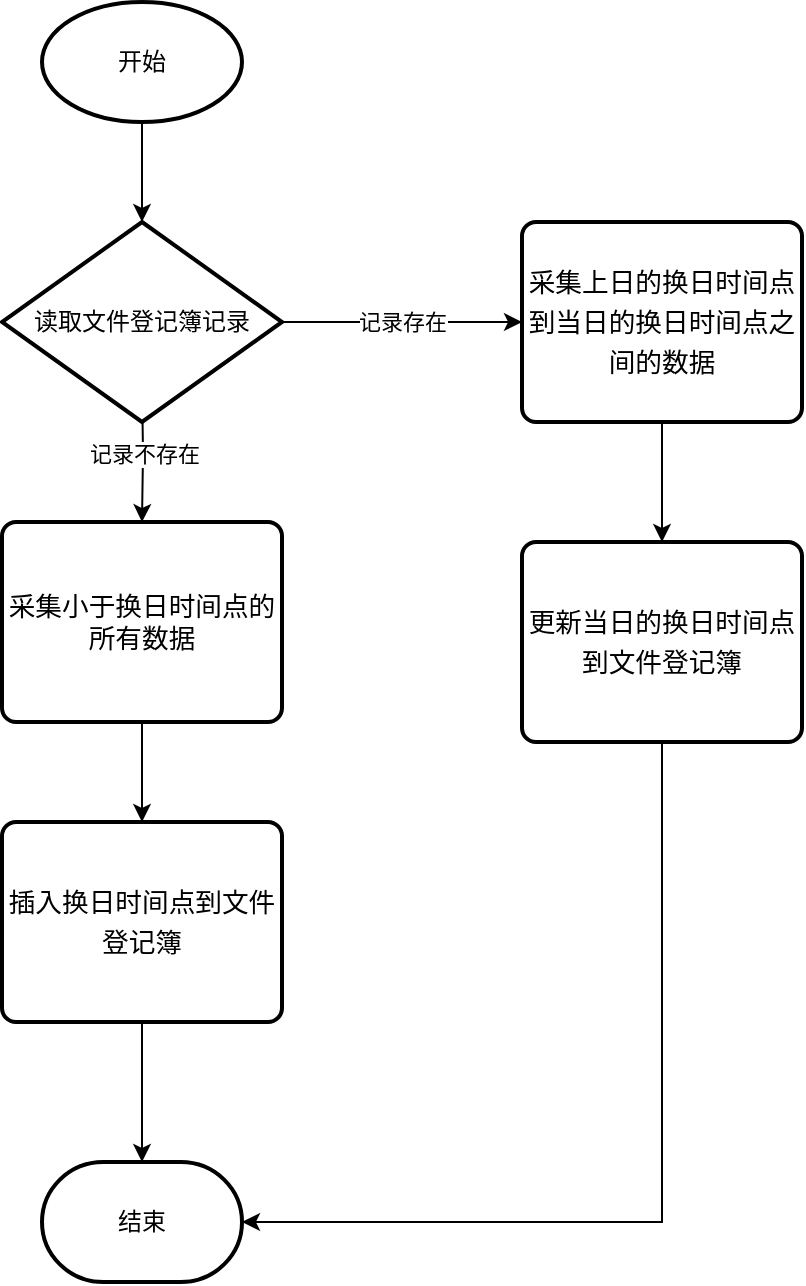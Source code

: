 <mxfile version="15.7.0" type="github">
  <diagram id="p6Qd_EzB1YArwJk_QUq4" name="Page-1">
    <mxGraphModel dx="1122" dy="794" grid="0" gridSize="10" guides="1" tooltips="1" connect="1" arrows="1" fold="1" page="1" pageScale="1" pageWidth="827" pageHeight="1169" math="0" shadow="0">
      <root>
        <mxCell id="0" />
        <mxCell id="1" parent="0" />
        <mxCell id="XtOwEMIuDdxN2I8YzNI1-2" style="edgeStyle=orthogonalEdgeStyle;rounded=0;orthogonalLoop=1;jettySize=auto;html=1;exitX=0.5;exitY=1;exitDx=0;exitDy=0;entryX=0.5;entryY=0;entryDx=0;entryDy=0;" edge="1" parent="1">
          <mxGeometry relative="1" as="geometry">
            <mxPoint x="320" y="230" as="targetPoint" />
            <mxPoint x="320" y="180" as="sourcePoint" />
          </mxGeometry>
        </mxCell>
        <mxCell id="XtOwEMIuDdxN2I8YzNI1-5" value="记录不存在" style="edgeStyle=orthogonalEdgeStyle;rounded=0;orthogonalLoop=1;jettySize=auto;html=1;exitX=0.5;exitY=1;exitDx=0;exitDy=0;entryX=0.5;entryY=0;entryDx=0;entryDy=0;" edge="1" parent="1" target="XtOwEMIuDdxN2I8YzNI1-9">
          <mxGeometry relative="1" as="geometry">
            <mxPoint x="320" y="310" as="sourcePoint" />
          </mxGeometry>
        </mxCell>
        <mxCell id="XtOwEMIuDdxN2I8YzNI1-7" value="记录存在" style="edgeStyle=orthogonalEdgeStyle;rounded=0;orthogonalLoop=1;jettySize=auto;html=1;exitX=1;exitY=0.5;exitDx=0;exitDy=0;entryX=0;entryY=0.5;entryDx=0;entryDy=0;exitPerimeter=0;" edge="1" parent="1" source="XtOwEMIuDdxN2I8YzNI1-13" target="XtOwEMIuDdxN2I8YzNI1-10">
          <mxGeometry relative="1" as="geometry">
            <mxPoint x="390" y="270" as="sourcePoint" />
            <mxPoint x="490" y="270" as="targetPoint" />
          </mxGeometry>
        </mxCell>
        <mxCell id="XtOwEMIuDdxN2I8YzNI1-12" style="edgeStyle=orthogonalEdgeStyle;rounded=0;orthogonalLoop=1;jettySize=auto;html=1;exitX=0.5;exitY=1;exitDx=0;exitDy=0;entryX=0.5;entryY=0;entryDx=0;entryDy=0;" edge="1" parent="1" source="XtOwEMIuDdxN2I8YzNI1-9" target="XtOwEMIuDdxN2I8YzNI1-11">
          <mxGeometry relative="1" as="geometry" />
        </mxCell>
        <mxCell id="XtOwEMIuDdxN2I8YzNI1-9" value="&lt;span style=&quot;font-family: &amp;#34;microsoft yahei ui&amp;#34; , sans-serif ; font-size: 13.333px&quot;&gt;采集小于换日时间点的所有数据&lt;/span&gt;" style="rounded=1;whiteSpace=wrap;html=1;absoluteArcSize=1;arcSize=14;strokeWidth=2;" vertex="1" parent="1">
          <mxGeometry x="250" y="380" width="140" height="100" as="geometry" />
        </mxCell>
        <mxCell id="XtOwEMIuDdxN2I8YzNI1-18" style="edgeStyle=orthogonalEdgeStyle;rounded=0;orthogonalLoop=1;jettySize=auto;html=1;exitX=0.5;exitY=1;exitDx=0;exitDy=0;entryX=0.5;entryY=0;entryDx=0;entryDy=0;" edge="1" parent="1" source="XtOwEMIuDdxN2I8YzNI1-10" target="XtOwEMIuDdxN2I8YzNI1-17">
          <mxGeometry relative="1" as="geometry" />
        </mxCell>
        <mxCell id="XtOwEMIuDdxN2I8YzNI1-10" value="&lt;span style=&quot;font-size: 10.0pt ; line-height: 150% ; font-family: &amp;#34;microsoft yahei ui&amp;#34; , sans-serif&quot;&gt;采集上日的换日时间点到当日的换日时间点之间的数据&lt;/span&gt;" style="rounded=1;whiteSpace=wrap;html=1;absoluteArcSize=1;arcSize=14;strokeWidth=2;" vertex="1" parent="1">
          <mxGeometry x="510" y="230" width="140" height="100" as="geometry" />
        </mxCell>
        <mxCell id="XtOwEMIuDdxN2I8YzNI1-16" style="edgeStyle=orthogonalEdgeStyle;rounded=0;orthogonalLoop=1;jettySize=auto;html=1;exitX=0.5;exitY=1;exitDx=0;exitDy=0;entryX=0.5;entryY=0;entryDx=0;entryDy=0;entryPerimeter=0;" edge="1" parent="1" source="XtOwEMIuDdxN2I8YzNI1-11" target="XtOwEMIuDdxN2I8YzNI1-15">
          <mxGeometry relative="1" as="geometry" />
        </mxCell>
        <mxCell id="XtOwEMIuDdxN2I8YzNI1-11" value="&lt;span style=&quot;font-size: 10.0pt ; line-height: 150% ; font-family: &amp;#34;microsoft yahei ui&amp;#34; , sans-serif&quot;&gt;插入换日时间点到文件登记簿&lt;/span&gt;" style="rounded=1;whiteSpace=wrap;html=1;absoluteArcSize=1;arcSize=14;strokeWidth=2;" vertex="1" parent="1">
          <mxGeometry x="250" y="530" width="140" height="100" as="geometry" />
        </mxCell>
        <mxCell id="XtOwEMIuDdxN2I8YzNI1-13" value="&lt;span&gt;读取文件登记簿记录&lt;/span&gt;" style="strokeWidth=2;html=1;shape=mxgraph.flowchart.decision;whiteSpace=wrap;" vertex="1" parent="1">
          <mxGeometry x="250" y="230" width="140" height="100" as="geometry" />
        </mxCell>
        <mxCell id="XtOwEMIuDdxN2I8YzNI1-14" value="&lt;span&gt;开始&lt;/span&gt;" style="strokeWidth=2;html=1;shape=mxgraph.flowchart.start_1;whiteSpace=wrap;" vertex="1" parent="1">
          <mxGeometry x="270" y="120" width="100" height="60" as="geometry" />
        </mxCell>
        <mxCell id="XtOwEMIuDdxN2I8YzNI1-15" value="结束" style="strokeWidth=2;html=1;shape=mxgraph.flowchart.terminator;whiteSpace=wrap;" vertex="1" parent="1">
          <mxGeometry x="270" y="700" width="100" height="60" as="geometry" />
        </mxCell>
        <mxCell id="XtOwEMIuDdxN2I8YzNI1-19" style="edgeStyle=orthogonalEdgeStyle;rounded=0;orthogonalLoop=1;jettySize=auto;html=1;exitX=0.5;exitY=1;exitDx=0;exitDy=0;entryX=1;entryY=0.5;entryDx=0;entryDy=0;entryPerimeter=0;" edge="1" parent="1" source="XtOwEMIuDdxN2I8YzNI1-17" target="XtOwEMIuDdxN2I8YzNI1-15">
          <mxGeometry relative="1" as="geometry" />
        </mxCell>
        <mxCell id="XtOwEMIuDdxN2I8YzNI1-17" value="&lt;span style=&quot;font-size: 10.0pt ; line-height: 150% ; font-family: &amp;#34;microsoft yahei ui&amp;#34; , sans-serif&quot;&gt;更新当日的换日时间点到文件登记簿&lt;/span&gt;" style="rounded=1;whiteSpace=wrap;html=1;absoluteArcSize=1;arcSize=14;strokeWidth=2;" vertex="1" parent="1">
          <mxGeometry x="510" y="390" width="140" height="100" as="geometry" />
        </mxCell>
      </root>
    </mxGraphModel>
  </diagram>
</mxfile>
